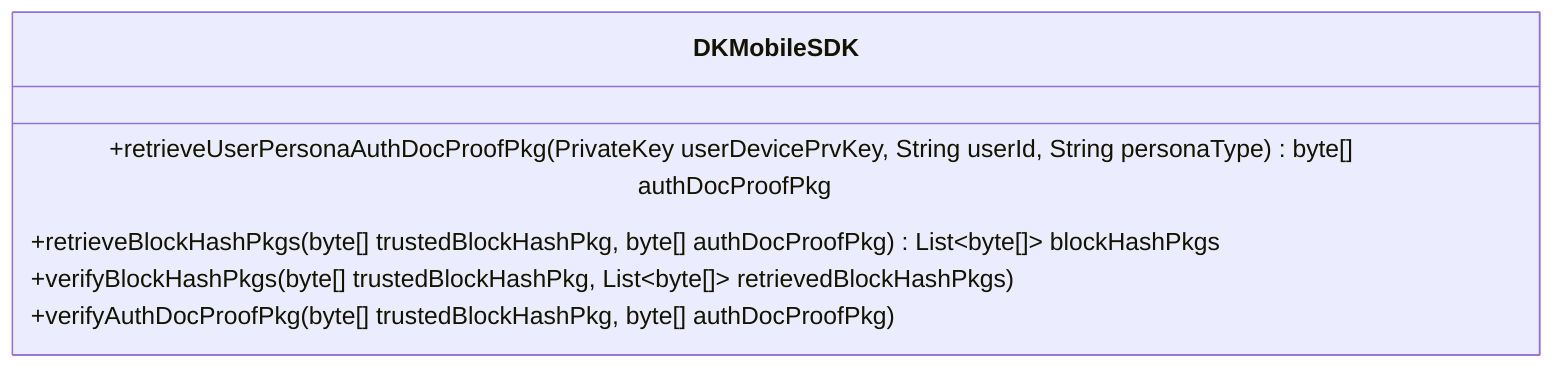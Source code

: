 classDiagram

    class DKMobileSDK
    DKMobileSDK : +retrieveUserPersonaAuthDocProofPkg(PrivateKey userDevicePrvKey, String userId, String personaType) byte[] authDocProofPkg
    DKMobileSDK : +retrieveBlockHashPkgs(byte[] trustedBlockHashPkg, byte[] authDocProofPkg) List~byte[]~ blockHashPkgs
    DKMobileSDK : +verifyBlockHashPkgs(byte[] trustedBlockHashPkg, List~byte[]~ retrievedBlockHashPkgs)
    DKMobileSDK : +verifyAuthDocProofPkg(byte[] trustedBlockHashPkg, byte[] authDocProofPkg)